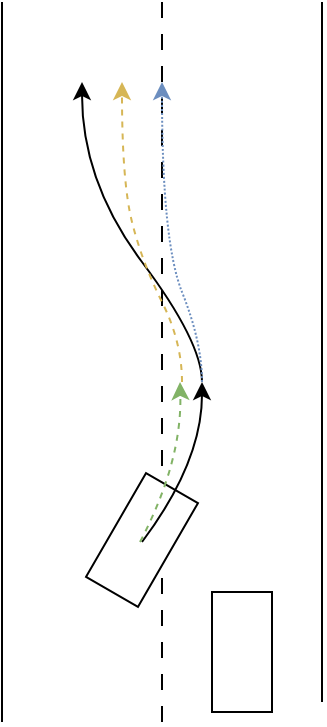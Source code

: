 <mxfile version="24.6.4" type="github">
  <diagram name="Page-1" id="I-_Ee-96H7XLc6qtkNM8">
    <mxGraphModel dx="719" dy="396" grid="1" gridSize="10" guides="1" tooltips="1" connect="1" arrows="1" fold="1" page="1" pageScale="1" pageWidth="850" pageHeight="1100" math="0" shadow="0">
      <root>
        <mxCell id="0" />
        <mxCell id="1" parent="0" />
        <mxCell id="c7miTVtJV6yDXQUD4aSF-1" value="" style="endArrow=none;html=1;rounded=0;" edge="1" parent="1">
          <mxGeometry width="50" height="50" relative="1" as="geometry">
            <mxPoint x="400" y="440" as="sourcePoint" />
            <mxPoint x="400" y="80" as="targetPoint" />
          </mxGeometry>
        </mxCell>
        <mxCell id="c7miTVtJV6yDXQUD4aSF-2" value="" style="endArrow=none;html=1;rounded=0;" edge="1" parent="1">
          <mxGeometry width="50" height="50" relative="1" as="geometry">
            <mxPoint x="560" y="430" as="sourcePoint" />
            <mxPoint x="560" y="80" as="targetPoint" />
          </mxGeometry>
        </mxCell>
        <mxCell id="c7miTVtJV6yDXQUD4aSF-3" value="" style="endArrow=none;dashed=1;html=1;rounded=0;dashPattern=8 8;" edge="1" parent="1">
          <mxGeometry width="50" height="50" relative="1" as="geometry">
            <mxPoint x="480" y="440" as="sourcePoint" />
            <mxPoint x="480" y="80" as="targetPoint" />
          </mxGeometry>
        </mxCell>
        <mxCell id="c7miTVtJV6yDXQUD4aSF-4" value="" style="rounded=0;whiteSpace=wrap;html=1;rotation=-60;" vertex="1" parent="1">
          <mxGeometry x="440" y="334" width="60" height="30" as="geometry" />
        </mxCell>
        <mxCell id="c7miTVtJV6yDXQUD4aSF-6" value="" style="rounded=0;whiteSpace=wrap;html=1;rotation=-90;" vertex="1" parent="1">
          <mxGeometry x="490" y="390" width="60" height="30" as="geometry" />
        </mxCell>
        <mxCell id="c7miTVtJV6yDXQUD4aSF-10" value="" style="curved=1;endArrow=classic;html=1;rounded=0;" edge="1" parent="1">
          <mxGeometry width="50" height="50" relative="1" as="geometry">
            <mxPoint x="470" y="350" as="sourcePoint" />
            <mxPoint x="500" y="270" as="targetPoint" />
            <Array as="points">
              <mxPoint x="500" y="310" />
            </Array>
          </mxGeometry>
        </mxCell>
        <mxCell id="c7miTVtJV6yDXQUD4aSF-11" value="" style="curved=1;endArrow=classic;html=1;rounded=0;" edge="1" parent="1">
          <mxGeometry width="50" height="50" relative="1" as="geometry">
            <mxPoint x="500" y="270" as="sourcePoint" />
            <mxPoint x="440" y="120" as="targetPoint" />
            <Array as="points">
              <mxPoint x="500" y="250" />
              <mxPoint x="440" y="170" />
            </Array>
          </mxGeometry>
        </mxCell>
        <mxCell id="c7miTVtJV6yDXQUD4aSF-12" value="" style="curved=1;endArrow=classic;html=1;rounded=0;dashed=1;fillColor=#d5e8d4;strokeColor=#82b366;" edge="1" parent="1">
          <mxGeometry width="50" height="50" relative="1" as="geometry">
            <mxPoint x="469" y="350" as="sourcePoint" />
            <mxPoint x="489" y="270" as="targetPoint" />
            <Array as="points">
              <mxPoint x="490" y="310" />
            </Array>
          </mxGeometry>
        </mxCell>
        <mxCell id="c7miTVtJV6yDXQUD4aSF-13" value="" style="curved=1;endArrow=classic;html=1;rounded=0;dashed=1;dashPattern=1 1;fillColor=#dae8fc;strokeColor=#6c8ebf;" edge="1" parent="1">
          <mxGeometry width="50" height="50" relative="1" as="geometry">
            <mxPoint x="500" y="270" as="sourcePoint" />
            <mxPoint x="480" y="120" as="targetPoint" />
            <Array as="points">
              <mxPoint x="500" y="250" />
              <mxPoint x="480" y="200" />
            </Array>
          </mxGeometry>
        </mxCell>
        <mxCell id="c7miTVtJV6yDXQUD4aSF-14" value="" style="curved=1;endArrow=classic;html=1;rounded=0;fillColor=#fff2cc;strokeColor=#d6b656;dashed=1;" edge="1" parent="1">
          <mxGeometry width="50" height="50" relative="1" as="geometry">
            <mxPoint x="490" y="270" as="sourcePoint" />
            <mxPoint x="460" y="120" as="targetPoint" />
            <Array as="points">
              <mxPoint x="490" y="250" />
              <mxPoint x="470" y="210" />
              <mxPoint x="460" y="170" />
            </Array>
          </mxGeometry>
        </mxCell>
      </root>
    </mxGraphModel>
  </diagram>
</mxfile>
